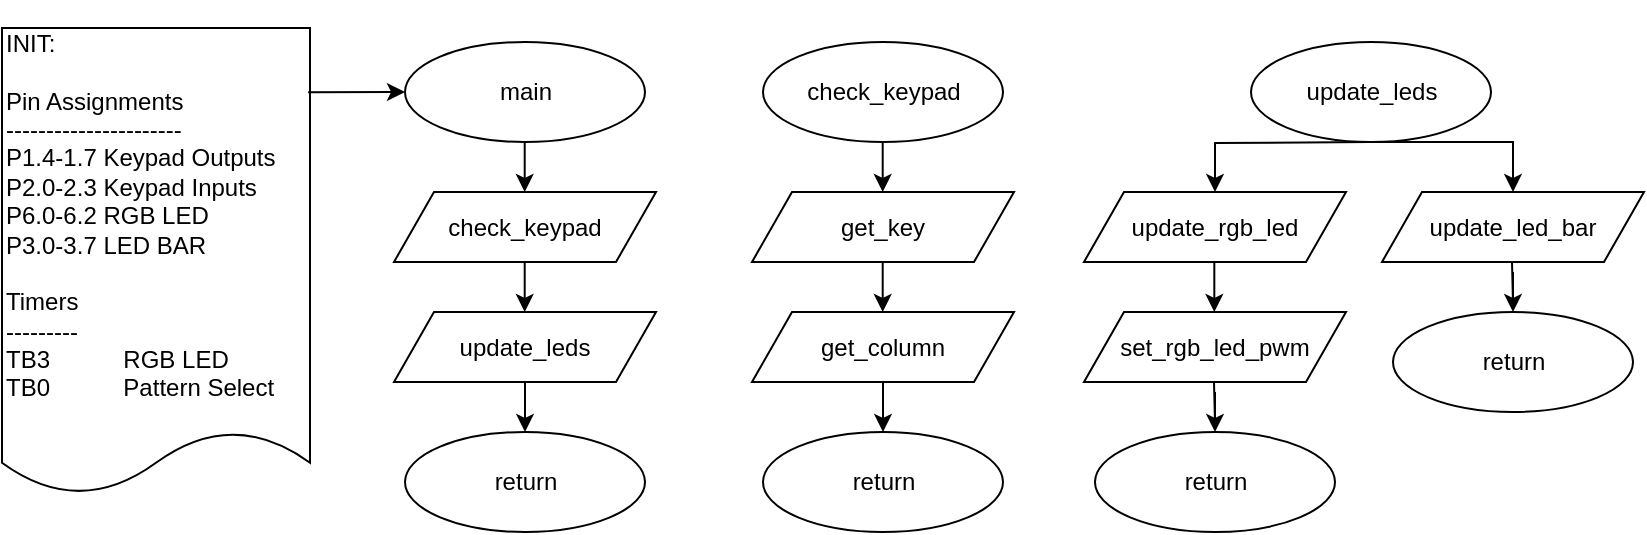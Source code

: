 <mxfile version="26.0.16">
  <diagram name="Page-1" id="wIUgvfWQYdXilDUVh0Lt">
    <mxGraphModel dx="1144" dy="2801" grid="0" gridSize="10" guides="1" tooltips="1" connect="1" arrows="1" fold="1" page="1" pageScale="1" pageWidth="850" pageHeight="1100" math="0" shadow="0">
      <root>
        <mxCell id="0" />
        <mxCell id="1" parent="0" />
        <mxCell id="dKZWyCn_Kkf8aolQx0JO-1" value="&lt;div&gt;&lt;br&gt;&lt;/div&gt;&lt;div&gt;INIT:&lt;/div&gt;&lt;div&gt;&lt;br&gt;&lt;/div&gt;&lt;div&gt;Pin Assignments&lt;/div&gt;&lt;div&gt;----------------------&lt;/div&gt;P1.4-1.7 Keypad Outputs&lt;div&gt;P2.0-2.3 Keypad Inputs&lt;/div&gt;&lt;div&gt;P6.0-6.2 RGB LED&lt;/div&gt;&lt;div&gt;P3.0-3.7 LED BAR&lt;/div&gt;&lt;div&gt;&lt;br&gt;&lt;/div&gt;&lt;div&gt;Timers&lt;/div&gt;&lt;div&gt;---------&lt;/div&gt;&lt;div&gt;TB3&amp;nbsp; &amp;nbsp; &amp;nbsp; &amp;nbsp; &amp;nbsp; &amp;nbsp;RGB LED&lt;/div&gt;&lt;div&gt;TB0&amp;nbsp; &amp;nbsp; &amp;nbsp; &amp;nbsp; &amp;nbsp; &amp;nbsp;Pattern Select&lt;/div&gt;&lt;div&gt;&lt;br&gt;&lt;/div&gt;&lt;div&gt;&lt;br&gt;&lt;/div&gt;" style="shape=document;whiteSpace=wrap;html=1;boundedLbl=1;size=0.134;align=left;" vertex="1" parent="1">
          <mxGeometry x="19" y="-2182" width="154" height="233" as="geometry" />
        </mxCell>
        <mxCell id="dKZWyCn_Kkf8aolQx0JO-2" value="main" style="ellipse;whiteSpace=wrap;html=1;" vertex="1" parent="1">
          <mxGeometry x="220.5" y="-2175" width="120" height="50" as="geometry" />
        </mxCell>
        <mxCell id="dKZWyCn_Kkf8aolQx0JO-4" value="check_keypad" style="shape=parallelogram;perimeter=parallelogramPerimeter;whiteSpace=wrap;html=1;fixedSize=1;" vertex="1" parent="1">
          <mxGeometry x="215" y="-2100" width="131" height="35" as="geometry" />
        </mxCell>
        <mxCell id="dKZWyCn_Kkf8aolQx0JO-10" value="" style="edgeStyle=orthogonalEdgeStyle;rounded=0;orthogonalLoop=1;jettySize=auto;html=1;" edge="1" parent="1" source="dKZWyCn_Kkf8aolQx0JO-5" target="dKZWyCn_Kkf8aolQx0JO-6">
          <mxGeometry relative="1" as="geometry" />
        </mxCell>
        <mxCell id="dKZWyCn_Kkf8aolQx0JO-5" value="update_leds" style="shape=parallelogram;perimeter=parallelogramPerimeter;whiteSpace=wrap;html=1;fixedSize=1;" vertex="1" parent="1">
          <mxGeometry x="215" y="-2040" width="131" height="35" as="geometry" />
        </mxCell>
        <mxCell id="dKZWyCn_Kkf8aolQx0JO-6" value="return" style="ellipse;whiteSpace=wrap;html=1;" vertex="1" parent="1">
          <mxGeometry x="220.5" y="-1980" width="120" height="50" as="geometry" />
        </mxCell>
        <mxCell id="dKZWyCn_Kkf8aolQx0JO-7" value="" style="endArrow=classic;html=1;rounded=0;entryX=0;entryY=0.5;entryDx=0;entryDy=0;exitX=0.994;exitY=0.138;exitDx=0;exitDy=0;exitPerimeter=0;" edge="1" parent="1" source="dKZWyCn_Kkf8aolQx0JO-1" target="dKZWyCn_Kkf8aolQx0JO-2">
          <mxGeometry width="50" height="50" relative="1" as="geometry">
            <mxPoint x="239" y="-1977" as="sourcePoint" />
            <mxPoint x="289" y="-2027" as="targetPoint" />
          </mxGeometry>
        </mxCell>
        <mxCell id="dKZWyCn_Kkf8aolQx0JO-12" value="" style="edgeStyle=orthogonalEdgeStyle;rounded=0;orthogonalLoop=1;jettySize=auto;html=1;" edge="1" parent="1">
          <mxGeometry relative="1" as="geometry">
            <mxPoint x="280.35" y="-2065" as="sourcePoint" />
            <mxPoint x="280.35" y="-2040" as="targetPoint" />
          </mxGeometry>
        </mxCell>
        <mxCell id="dKZWyCn_Kkf8aolQx0JO-13" value="" style="edgeStyle=orthogonalEdgeStyle;rounded=0;orthogonalLoop=1;jettySize=auto;html=1;" edge="1" parent="1">
          <mxGeometry relative="1" as="geometry">
            <mxPoint x="280.35" y="-2125" as="sourcePoint" />
            <mxPoint x="280.35" y="-2100" as="targetPoint" />
          </mxGeometry>
        </mxCell>
        <mxCell id="dKZWyCn_Kkf8aolQx0JO-14" value="check_keypad" style="ellipse;whiteSpace=wrap;html=1;" vertex="1" parent="1">
          <mxGeometry x="399.5" y="-2175" width="120" height="50" as="geometry" />
        </mxCell>
        <mxCell id="dKZWyCn_Kkf8aolQx0JO-15" value="get_key" style="shape=parallelogram;perimeter=parallelogramPerimeter;whiteSpace=wrap;html=1;fixedSize=1;" vertex="1" parent="1">
          <mxGeometry x="394" y="-2100" width="131" height="35" as="geometry" />
        </mxCell>
        <mxCell id="dKZWyCn_Kkf8aolQx0JO-16" value="" style="edgeStyle=orthogonalEdgeStyle;rounded=0;orthogonalLoop=1;jettySize=auto;html=1;" edge="1" parent="1" source="dKZWyCn_Kkf8aolQx0JO-17" target="dKZWyCn_Kkf8aolQx0JO-18">
          <mxGeometry relative="1" as="geometry" />
        </mxCell>
        <mxCell id="dKZWyCn_Kkf8aolQx0JO-17" value="get_column" style="shape=parallelogram;perimeter=parallelogramPerimeter;whiteSpace=wrap;html=1;fixedSize=1;" vertex="1" parent="1">
          <mxGeometry x="394" y="-2040" width="131" height="35" as="geometry" />
        </mxCell>
        <mxCell id="dKZWyCn_Kkf8aolQx0JO-18" value="return" style="ellipse;whiteSpace=wrap;html=1;" vertex="1" parent="1">
          <mxGeometry x="399.5" y="-1980" width="120" height="50" as="geometry" />
        </mxCell>
        <mxCell id="dKZWyCn_Kkf8aolQx0JO-19" value="" style="edgeStyle=orthogonalEdgeStyle;rounded=0;orthogonalLoop=1;jettySize=auto;html=1;" edge="1" parent="1">
          <mxGeometry relative="1" as="geometry">
            <mxPoint x="459.35" y="-2065" as="sourcePoint" />
            <mxPoint x="459.35" y="-2040" as="targetPoint" />
          </mxGeometry>
        </mxCell>
        <mxCell id="dKZWyCn_Kkf8aolQx0JO-20" value="" style="edgeStyle=orthogonalEdgeStyle;rounded=0;orthogonalLoop=1;jettySize=auto;html=1;" edge="1" parent="1">
          <mxGeometry relative="1" as="geometry">
            <mxPoint x="459.35" y="-2125" as="sourcePoint" />
            <mxPoint x="459.35" y="-2100" as="targetPoint" />
          </mxGeometry>
        </mxCell>
        <mxCell id="dKZWyCn_Kkf8aolQx0JO-21" value="update_leds" style="ellipse;whiteSpace=wrap;html=1;" vertex="1" parent="1">
          <mxGeometry x="643.5" y="-2175" width="120" height="50" as="geometry" />
        </mxCell>
        <mxCell id="dKZWyCn_Kkf8aolQx0JO-22" value="update_rgb_led" style="shape=parallelogram;perimeter=parallelogramPerimeter;whiteSpace=wrap;html=1;fixedSize=1;" vertex="1" parent="1">
          <mxGeometry x="560" y="-2100" width="131" height="35" as="geometry" />
        </mxCell>
        <mxCell id="dKZWyCn_Kkf8aolQx0JO-24" value="update_led_bar" style="shape=parallelogram;perimeter=parallelogramPerimeter;whiteSpace=wrap;html=1;fixedSize=1;" vertex="1" parent="1">
          <mxGeometry x="709" y="-2100" width="131" height="35" as="geometry" />
        </mxCell>
        <mxCell id="dKZWyCn_Kkf8aolQx0JO-27" value="" style="edgeStyle=orthogonalEdgeStyle;rounded=0;orthogonalLoop=1;jettySize=auto;html=1;entryX=0.5;entryY=0;entryDx=0;entryDy=0;" edge="1" parent="1" target="dKZWyCn_Kkf8aolQx0JO-22">
          <mxGeometry relative="1" as="geometry">
            <mxPoint x="703.35" y="-2125" as="sourcePoint" />
            <mxPoint x="703.35" y="-2100" as="targetPoint" />
          </mxGeometry>
        </mxCell>
        <mxCell id="dKZWyCn_Kkf8aolQx0JO-28" value="" style="edgeStyle=orthogonalEdgeStyle;rounded=0;orthogonalLoop=1;jettySize=auto;html=1;entryX=0.5;entryY=0;entryDx=0;entryDy=0;exitX=0.5;exitY=1;exitDx=0;exitDy=0;" edge="1" parent="1" source="dKZWyCn_Kkf8aolQx0JO-21" target="dKZWyCn_Kkf8aolQx0JO-24">
          <mxGeometry relative="1" as="geometry">
            <mxPoint x="713.35" y="-2115" as="sourcePoint" />
            <mxPoint x="635" y="-2090" as="targetPoint" />
            <Array as="points">
              <mxPoint x="775" y="-2125" />
            </Array>
          </mxGeometry>
        </mxCell>
        <mxCell id="dKZWyCn_Kkf8aolQx0JO-29" value="set_rgb_led_pwm" style="shape=parallelogram;perimeter=parallelogramPerimeter;whiteSpace=wrap;html=1;fixedSize=1;" vertex="1" parent="1">
          <mxGeometry x="560" y="-2040" width="131" height="35" as="geometry" />
        </mxCell>
        <mxCell id="dKZWyCn_Kkf8aolQx0JO-30" value="" style="edgeStyle=orthogonalEdgeStyle;rounded=0;orthogonalLoop=1;jettySize=auto;html=1;" edge="1" parent="1">
          <mxGeometry relative="1" as="geometry">
            <mxPoint x="625.16" y="-2065" as="sourcePoint" />
            <mxPoint x="625.16" y="-2040" as="targetPoint" />
          </mxGeometry>
        </mxCell>
        <mxCell id="dKZWyCn_Kkf8aolQx0JO-31" value="" style="edgeStyle=orthogonalEdgeStyle;rounded=0;orthogonalLoop=1;jettySize=auto;html=1;" edge="1" parent="1" target="dKZWyCn_Kkf8aolQx0JO-32">
          <mxGeometry relative="1" as="geometry">
            <mxPoint x="774" y="-2065" as="sourcePoint" />
          </mxGeometry>
        </mxCell>
        <mxCell id="dKZWyCn_Kkf8aolQx0JO-32" value="return" style="ellipse;whiteSpace=wrap;html=1;" vertex="1" parent="1">
          <mxGeometry x="714.5" y="-2040" width="120" height="50" as="geometry" />
        </mxCell>
        <mxCell id="dKZWyCn_Kkf8aolQx0JO-33" value="" style="edgeStyle=orthogonalEdgeStyle;rounded=0;orthogonalLoop=1;jettySize=auto;html=1;" edge="1" parent="1" target="dKZWyCn_Kkf8aolQx0JO-34">
          <mxGeometry relative="1" as="geometry">
            <mxPoint x="625" y="-2005" as="sourcePoint" />
          </mxGeometry>
        </mxCell>
        <mxCell id="dKZWyCn_Kkf8aolQx0JO-34" value="return" style="ellipse;whiteSpace=wrap;html=1;" vertex="1" parent="1">
          <mxGeometry x="565.5" y="-1980" width="120" height="50" as="geometry" />
        </mxCell>
      </root>
    </mxGraphModel>
  </diagram>
</mxfile>
